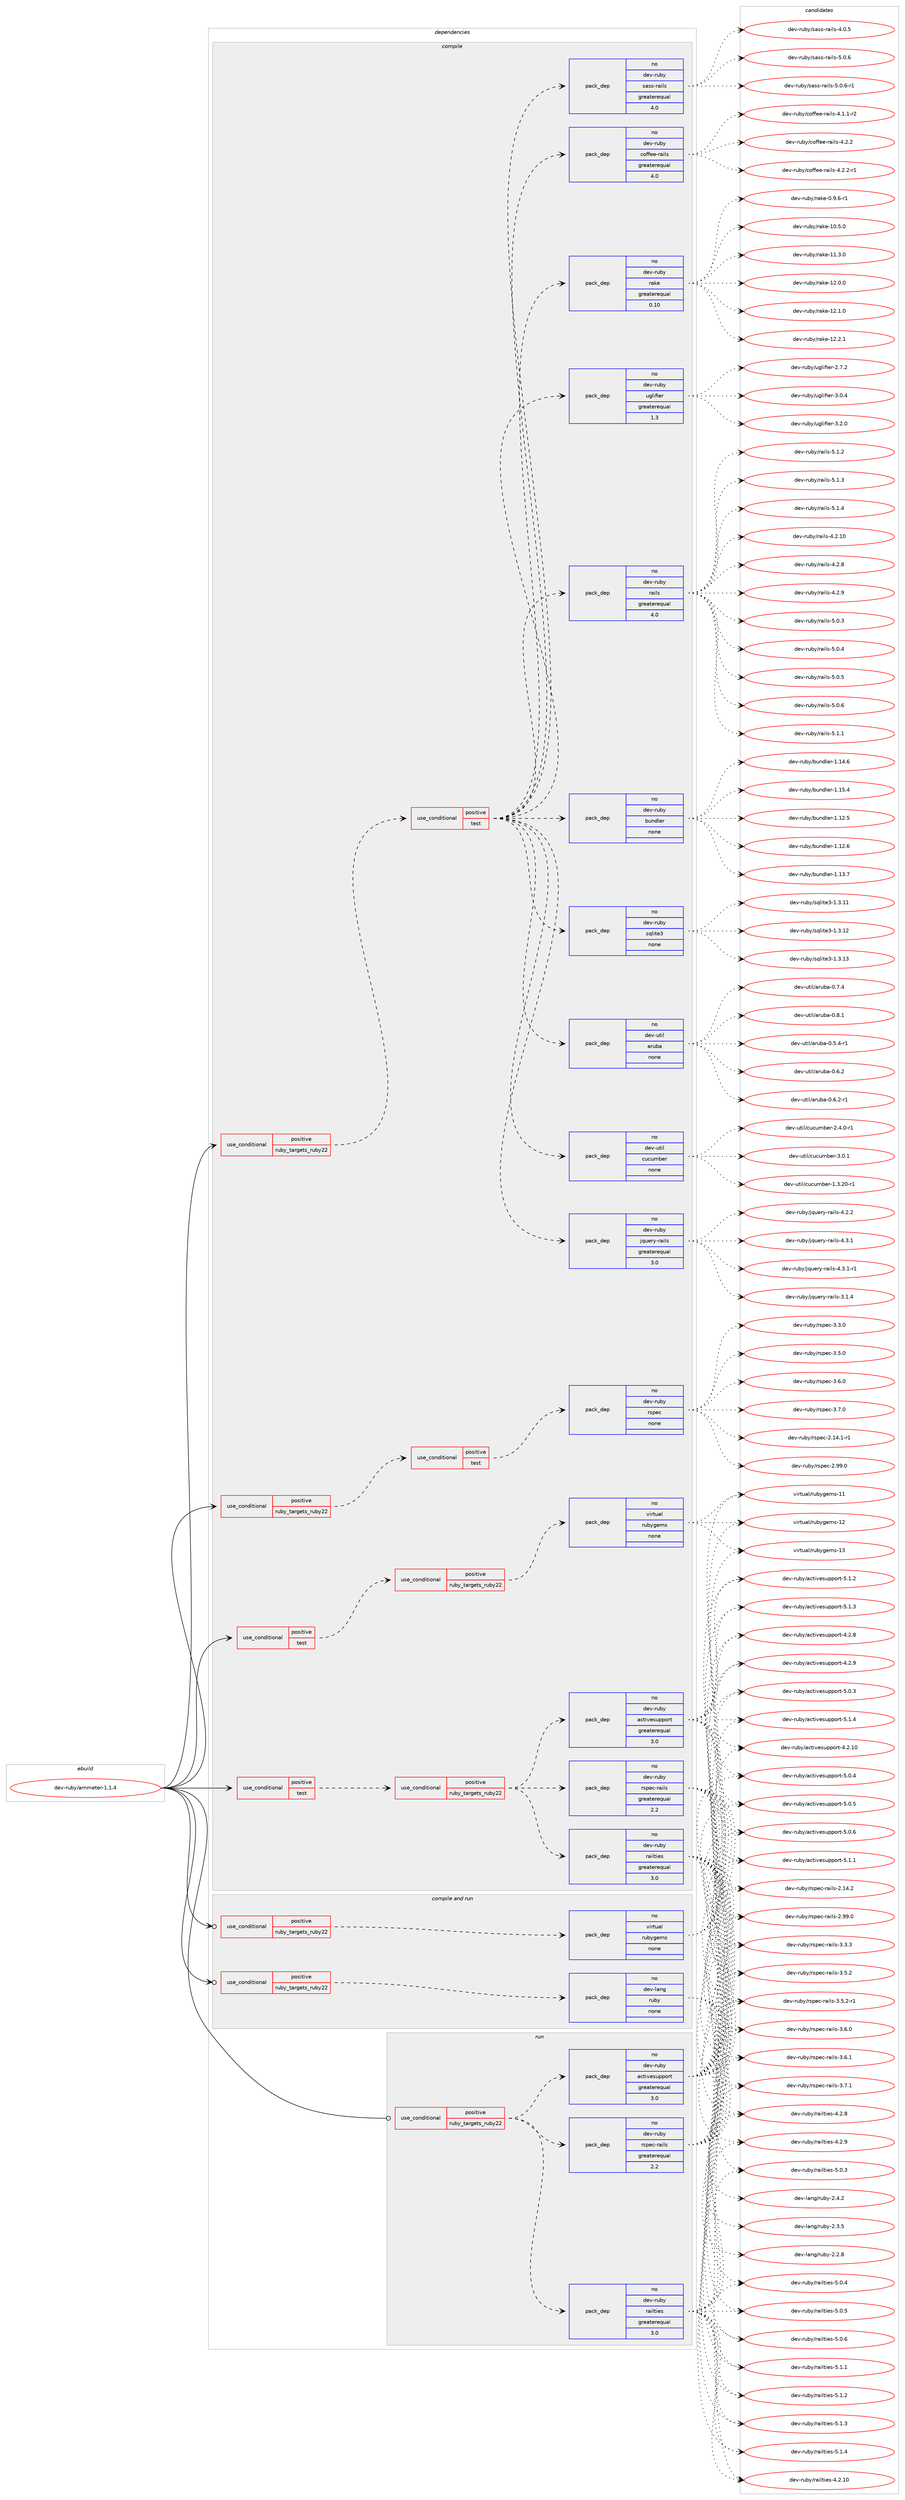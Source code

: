 digraph prolog {

# *************
# Graph options
# *************

newrank=true;
concentrate=true;
compound=true;
graph [rankdir=LR,fontname=Helvetica,fontsize=10,ranksep=1.5];#, ranksep=2.5, nodesep=0.2];
edge  [arrowhead=vee];
node  [fontname=Helvetica,fontsize=10];

# **********
# The ebuild
# **********

subgraph cluster_leftcol {
color=gray;
rank=same;
label=<<i>ebuild</i>>;
id [label="dev-ruby/ammeter-1.1.4", color=red, width=4, href="../dev-ruby/ammeter-1.1.4.svg"];
}

# ****************
# The dependencies
# ****************

subgraph cluster_midcol {
color=gray;
label=<<i>dependencies</i>>;
subgraph cluster_compile {
fillcolor="#eeeeee";
style=filled;
label=<<i>compile</i>>;
subgraph cond51218 {
dependency227423 [label=<<TABLE BORDER="0" CELLBORDER="1" CELLSPACING="0" CELLPADDING="4"><TR><TD ROWSPAN="3" CELLPADDING="10">use_conditional</TD></TR><TR><TD>positive</TD></TR><TR><TD>ruby_targets_ruby22</TD></TR></TABLE>>, shape=none, color=red];
subgraph cond51219 {
dependency227424 [label=<<TABLE BORDER="0" CELLBORDER="1" CELLSPACING="0" CELLPADDING="4"><TR><TD ROWSPAN="3" CELLPADDING="10">use_conditional</TD></TR><TR><TD>positive</TD></TR><TR><TD>test</TD></TR></TABLE>>, shape=none, color=red];
subgraph pack172147 {
dependency227425 [label=<<TABLE BORDER="0" CELLBORDER="1" CELLSPACING="0" CELLPADDING="4" WIDTH="220"><TR><TD ROWSPAN="6" CELLPADDING="30">pack_dep</TD></TR><TR><TD WIDTH="110">no</TD></TR><TR><TD>dev-ruby</TD></TR><TR><TD>rails</TD></TR><TR><TD>greaterequal</TD></TR><TR><TD>4.0</TD></TR></TABLE>>, shape=none, color=blue];
}
dependency227424:e -> dependency227425:w [weight=20,style="dashed",arrowhead="vee"];
subgraph pack172148 {
dependency227426 [label=<<TABLE BORDER="0" CELLBORDER="1" CELLSPACING="0" CELLPADDING="4" WIDTH="220"><TR><TD ROWSPAN="6" CELLPADDING="30">pack_dep</TD></TR><TR><TD WIDTH="110">no</TD></TR><TR><TD>dev-ruby</TD></TR><TR><TD>uglifier</TD></TR><TR><TD>greaterequal</TD></TR><TR><TD>1.3</TD></TR></TABLE>>, shape=none, color=blue];
}
dependency227424:e -> dependency227426:w [weight=20,style="dashed",arrowhead="vee"];
subgraph pack172149 {
dependency227427 [label=<<TABLE BORDER="0" CELLBORDER="1" CELLSPACING="0" CELLPADDING="4" WIDTH="220"><TR><TD ROWSPAN="6" CELLPADDING="30">pack_dep</TD></TR><TR><TD WIDTH="110">no</TD></TR><TR><TD>dev-ruby</TD></TR><TR><TD>rake</TD></TR><TR><TD>greaterequal</TD></TR><TR><TD>0.10</TD></TR></TABLE>>, shape=none, color=blue];
}
dependency227424:e -> dependency227427:w [weight=20,style="dashed",arrowhead="vee"];
subgraph pack172150 {
dependency227428 [label=<<TABLE BORDER="0" CELLBORDER="1" CELLSPACING="0" CELLPADDING="4" WIDTH="220"><TR><TD ROWSPAN="6" CELLPADDING="30">pack_dep</TD></TR><TR><TD WIDTH="110">no</TD></TR><TR><TD>dev-ruby</TD></TR><TR><TD>coffee-rails</TD></TR><TR><TD>greaterequal</TD></TR><TR><TD>4.0</TD></TR></TABLE>>, shape=none, color=blue];
}
dependency227424:e -> dependency227428:w [weight=20,style="dashed",arrowhead="vee"];
subgraph pack172151 {
dependency227429 [label=<<TABLE BORDER="0" CELLBORDER="1" CELLSPACING="0" CELLPADDING="4" WIDTH="220"><TR><TD ROWSPAN="6" CELLPADDING="30">pack_dep</TD></TR><TR><TD WIDTH="110">no</TD></TR><TR><TD>dev-ruby</TD></TR><TR><TD>sass-rails</TD></TR><TR><TD>greaterequal</TD></TR><TR><TD>4.0</TD></TR></TABLE>>, shape=none, color=blue];
}
dependency227424:e -> dependency227429:w [weight=20,style="dashed",arrowhead="vee"];
subgraph pack172152 {
dependency227430 [label=<<TABLE BORDER="0" CELLBORDER="1" CELLSPACING="0" CELLPADDING="4" WIDTH="220"><TR><TD ROWSPAN="6" CELLPADDING="30">pack_dep</TD></TR><TR><TD WIDTH="110">no</TD></TR><TR><TD>dev-ruby</TD></TR><TR><TD>jquery-rails</TD></TR><TR><TD>greaterequal</TD></TR><TR><TD>3.0</TD></TR></TABLE>>, shape=none, color=blue];
}
dependency227424:e -> dependency227430:w [weight=20,style="dashed",arrowhead="vee"];
subgraph pack172153 {
dependency227431 [label=<<TABLE BORDER="0" CELLBORDER="1" CELLSPACING="0" CELLPADDING="4" WIDTH="220"><TR><TD ROWSPAN="6" CELLPADDING="30">pack_dep</TD></TR><TR><TD WIDTH="110">no</TD></TR><TR><TD>dev-util</TD></TR><TR><TD>cucumber</TD></TR><TR><TD>none</TD></TR><TR><TD></TD></TR></TABLE>>, shape=none, color=blue];
}
dependency227424:e -> dependency227431:w [weight=20,style="dashed",arrowhead="vee"];
subgraph pack172154 {
dependency227432 [label=<<TABLE BORDER="0" CELLBORDER="1" CELLSPACING="0" CELLPADDING="4" WIDTH="220"><TR><TD ROWSPAN="6" CELLPADDING="30">pack_dep</TD></TR><TR><TD WIDTH="110">no</TD></TR><TR><TD>dev-util</TD></TR><TR><TD>aruba</TD></TR><TR><TD>none</TD></TR><TR><TD></TD></TR></TABLE>>, shape=none, color=blue];
}
dependency227424:e -> dependency227432:w [weight=20,style="dashed",arrowhead="vee"];
subgraph pack172155 {
dependency227433 [label=<<TABLE BORDER="0" CELLBORDER="1" CELLSPACING="0" CELLPADDING="4" WIDTH="220"><TR><TD ROWSPAN="6" CELLPADDING="30">pack_dep</TD></TR><TR><TD WIDTH="110">no</TD></TR><TR><TD>dev-ruby</TD></TR><TR><TD>sqlite3</TD></TR><TR><TD>none</TD></TR><TR><TD></TD></TR></TABLE>>, shape=none, color=blue];
}
dependency227424:e -> dependency227433:w [weight=20,style="dashed",arrowhead="vee"];
subgraph pack172156 {
dependency227434 [label=<<TABLE BORDER="0" CELLBORDER="1" CELLSPACING="0" CELLPADDING="4" WIDTH="220"><TR><TD ROWSPAN="6" CELLPADDING="30">pack_dep</TD></TR><TR><TD WIDTH="110">no</TD></TR><TR><TD>dev-ruby</TD></TR><TR><TD>bundler</TD></TR><TR><TD>none</TD></TR><TR><TD></TD></TR></TABLE>>, shape=none, color=blue];
}
dependency227424:e -> dependency227434:w [weight=20,style="dashed",arrowhead="vee"];
}
dependency227423:e -> dependency227424:w [weight=20,style="dashed",arrowhead="vee"];
}
id:e -> dependency227423:w [weight=20,style="solid",arrowhead="vee"];
subgraph cond51220 {
dependency227435 [label=<<TABLE BORDER="0" CELLBORDER="1" CELLSPACING="0" CELLPADDING="4"><TR><TD ROWSPAN="3" CELLPADDING="10">use_conditional</TD></TR><TR><TD>positive</TD></TR><TR><TD>ruby_targets_ruby22</TD></TR></TABLE>>, shape=none, color=red];
subgraph cond51221 {
dependency227436 [label=<<TABLE BORDER="0" CELLBORDER="1" CELLSPACING="0" CELLPADDING="4"><TR><TD ROWSPAN="3" CELLPADDING="10">use_conditional</TD></TR><TR><TD>positive</TD></TR><TR><TD>test</TD></TR></TABLE>>, shape=none, color=red];
subgraph pack172157 {
dependency227437 [label=<<TABLE BORDER="0" CELLBORDER="1" CELLSPACING="0" CELLPADDING="4" WIDTH="220"><TR><TD ROWSPAN="6" CELLPADDING="30">pack_dep</TD></TR><TR><TD WIDTH="110">no</TD></TR><TR><TD>dev-ruby</TD></TR><TR><TD>rspec</TD></TR><TR><TD>none</TD></TR><TR><TD></TD></TR></TABLE>>, shape=none, color=blue];
}
dependency227436:e -> dependency227437:w [weight=20,style="dashed",arrowhead="vee"];
}
dependency227435:e -> dependency227436:w [weight=20,style="dashed",arrowhead="vee"];
}
id:e -> dependency227435:w [weight=20,style="solid",arrowhead="vee"];
subgraph cond51222 {
dependency227438 [label=<<TABLE BORDER="0" CELLBORDER="1" CELLSPACING="0" CELLPADDING="4"><TR><TD ROWSPAN="3" CELLPADDING="10">use_conditional</TD></TR><TR><TD>positive</TD></TR><TR><TD>test</TD></TR></TABLE>>, shape=none, color=red];
subgraph cond51223 {
dependency227439 [label=<<TABLE BORDER="0" CELLBORDER="1" CELLSPACING="0" CELLPADDING="4"><TR><TD ROWSPAN="3" CELLPADDING="10">use_conditional</TD></TR><TR><TD>positive</TD></TR><TR><TD>ruby_targets_ruby22</TD></TR></TABLE>>, shape=none, color=red];
subgraph pack172158 {
dependency227440 [label=<<TABLE BORDER="0" CELLBORDER="1" CELLSPACING="0" CELLPADDING="4" WIDTH="220"><TR><TD ROWSPAN="6" CELLPADDING="30">pack_dep</TD></TR><TR><TD WIDTH="110">no</TD></TR><TR><TD>dev-ruby</TD></TR><TR><TD>activesupport</TD></TR><TR><TD>greaterequal</TD></TR><TR><TD>3.0</TD></TR></TABLE>>, shape=none, color=blue];
}
dependency227439:e -> dependency227440:w [weight=20,style="dashed",arrowhead="vee"];
subgraph pack172159 {
dependency227441 [label=<<TABLE BORDER="0" CELLBORDER="1" CELLSPACING="0" CELLPADDING="4" WIDTH="220"><TR><TD ROWSPAN="6" CELLPADDING="30">pack_dep</TD></TR><TR><TD WIDTH="110">no</TD></TR><TR><TD>dev-ruby</TD></TR><TR><TD>railties</TD></TR><TR><TD>greaterequal</TD></TR><TR><TD>3.0</TD></TR></TABLE>>, shape=none, color=blue];
}
dependency227439:e -> dependency227441:w [weight=20,style="dashed",arrowhead="vee"];
subgraph pack172160 {
dependency227442 [label=<<TABLE BORDER="0" CELLBORDER="1" CELLSPACING="0" CELLPADDING="4" WIDTH="220"><TR><TD ROWSPAN="6" CELLPADDING="30">pack_dep</TD></TR><TR><TD WIDTH="110">no</TD></TR><TR><TD>dev-ruby</TD></TR><TR><TD>rspec-rails</TD></TR><TR><TD>greaterequal</TD></TR><TR><TD>2.2</TD></TR></TABLE>>, shape=none, color=blue];
}
dependency227439:e -> dependency227442:w [weight=20,style="dashed",arrowhead="vee"];
}
dependency227438:e -> dependency227439:w [weight=20,style="dashed",arrowhead="vee"];
}
id:e -> dependency227438:w [weight=20,style="solid",arrowhead="vee"];
subgraph cond51224 {
dependency227443 [label=<<TABLE BORDER="0" CELLBORDER="1" CELLSPACING="0" CELLPADDING="4"><TR><TD ROWSPAN="3" CELLPADDING="10">use_conditional</TD></TR><TR><TD>positive</TD></TR><TR><TD>test</TD></TR></TABLE>>, shape=none, color=red];
subgraph cond51225 {
dependency227444 [label=<<TABLE BORDER="0" CELLBORDER="1" CELLSPACING="0" CELLPADDING="4"><TR><TD ROWSPAN="3" CELLPADDING="10">use_conditional</TD></TR><TR><TD>positive</TD></TR><TR><TD>ruby_targets_ruby22</TD></TR></TABLE>>, shape=none, color=red];
subgraph pack172161 {
dependency227445 [label=<<TABLE BORDER="0" CELLBORDER="1" CELLSPACING="0" CELLPADDING="4" WIDTH="220"><TR><TD ROWSPAN="6" CELLPADDING="30">pack_dep</TD></TR><TR><TD WIDTH="110">no</TD></TR><TR><TD>virtual</TD></TR><TR><TD>rubygems</TD></TR><TR><TD>none</TD></TR><TR><TD></TD></TR></TABLE>>, shape=none, color=blue];
}
dependency227444:e -> dependency227445:w [weight=20,style="dashed",arrowhead="vee"];
}
dependency227443:e -> dependency227444:w [weight=20,style="dashed",arrowhead="vee"];
}
id:e -> dependency227443:w [weight=20,style="solid",arrowhead="vee"];
}
subgraph cluster_compileandrun {
fillcolor="#eeeeee";
style=filled;
label=<<i>compile and run</i>>;
subgraph cond51226 {
dependency227446 [label=<<TABLE BORDER="0" CELLBORDER="1" CELLSPACING="0" CELLPADDING="4"><TR><TD ROWSPAN="3" CELLPADDING="10">use_conditional</TD></TR><TR><TD>positive</TD></TR><TR><TD>ruby_targets_ruby22</TD></TR></TABLE>>, shape=none, color=red];
subgraph pack172162 {
dependency227447 [label=<<TABLE BORDER="0" CELLBORDER="1" CELLSPACING="0" CELLPADDING="4" WIDTH="220"><TR><TD ROWSPAN="6" CELLPADDING="30">pack_dep</TD></TR><TR><TD WIDTH="110">no</TD></TR><TR><TD>dev-lang</TD></TR><TR><TD>ruby</TD></TR><TR><TD>none</TD></TR><TR><TD></TD></TR></TABLE>>, shape=none, color=blue];
}
dependency227446:e -> dependency227447:w [weight=20,style="dashed",arrowhead="vee"];
}
id:e -> dependency227446:w [weight=20,style="solid",arrowhead="odotvee"];
subgraph cond51227 {
dependency227448 [label=<<TABLE BORDER="0" CELLBORDER="1" CELLSPACING="0" CELLPADDING="4"><TR><TD ROWSPAN="3" CELLPADDING="10">use_conditional</TD></TR><TR><TD>positive</TD></TR><TR><TD>ruby_targets_ruby22</TD></TR></TABLE>>, shape=none, color=red];
subgraph pack172163 {
dependency227449 [label=<<TABLE BORDER="0" CELLBORDER="1" CELLSPACING="0" CELLPADDING="4" WIDTH="220"><TR><TD ROWSPAN="6" CELLPADDING="30">pack_dep</TD></TR><TR><TD WIDTH="110">no</TD></TR><TR><TD>virtual</TD></TR><TR><TD>rubygems</TD></TR><TR><TD>none</TD></TR><TR><TD></TD></TR></TABLE>>, shape=none, color=blue];
}
dependency227448:e -> dependency227449:w [weight=20,style="dashed",arrowhead="vee"];
}
id:e -> dependency227448:w [weight=20,style="solid",arrowhead="odotvee"];
}
subgraph cluster_run {
fillcolor="#eeeeee";
style=filled;
label=<<i>run</i>>;
subgraph cond51228 {
dependency227450 [label=<<TABLE BORDER="0" CELLBORDER="1" CELLSPACING="0" CELLPADDING="4"><TR><TD ROWSPAN="3" CELLPADDING="10">use_conditional</TD></TR><TR><TD>positive</TD></TR><TR><TD>ruby_targets_ruby22</TD></TR></TABLE>>, shape=none, color=red];
subgraph pack172164 {
dependency227451 [label=<<TABLE BORDER="0" CELLBORDER="1" CELLSPACING="0" CELLPADDING="4" WIDTH="220"><TR><TD ROWSPAN="6" CELLPADDING="30">pack_dep</TD></TR><TR><TD WIDTH="110">no</TD></TR><TR><TD>dev-ruby</TD></TR><TR><TD>activesupport</TD></TR><TR><TD>greaterequal</TD></TR><TR><TD>3.0</TD></TR></TABLE>>, shape=none, color=blue];
}
dependency227450:e -> dependency227451:w [weight=20,style="dashed",arrowhead="vee"];
subgraph pack172165 {
dependency227452 [label=<<TABLE BORDER="0" CELLBORDER="1" CELLSPACING="0" CELLPADDING="4" WIDTH="220"><TR><TD ROWSPAN="6" CELLPADDING="30">pack_dep</TD></TR><TR><TD WIDTH="110">no</TD></TR><TR><TD>dev-ruby</TD></TR><TR><TD>railties</TD></TR><TR><TD>greaterequal</TD></TR><TR><TD>3.0</TD></TR></TABLE>>, shape=none, color=blue];
}
dependency227450:e -> dependency227452:w [weight=20,style="dashed",arrowhead="vee"];
subgraph pack172166 {
dependency227453 [label=<<TABLE BORDER="0" CELLBORDER="1" CELLSPACING="0" CELLPADDING="4" WIDTH="220"><TR><TD ROWSPAN="6" CELLPADDING="30">pack_dep</TD></TR><TR><TD WIDTH="110">no</TD></TR><TR><TD>dev-ruby</TD></TR><TR><TD>rspec-rails</TD></TR><TR><TD>greaterequal</TD></TR><TR><TD>2.2</TD></TR></TABLE>>, shape=none, color=blue];
}
dependency227450:e -> dependency227453:w [weight=20,style="dashed",arrowhead="vee"];
}
id:e -> dependency227450:w [weight=20,style="solid",arrowhead="odot"];
}
}

# **************
# The candidates
# **************

subgraph cluster_choices {
rank=same;
color=gray;
label=<<i>candidates</i>>;

subgraph choice172147 {
color=black;
nodesep=1;
choice1001011184511411798121471149710510811545524650464948 [label="dev-ruby/rails-4.2.10", color=red, width=4,href="../dev-ruby/rails-4.2.10.svg"];
choice10010111845114117981214711497105108115455246504656 [label="dev-ruby/rails-4.2.8", color=red, width=4,href="../dev-ruby/rails-4.2.8.svg"];
choice10010111845114117981214711497105108115455246504657 [label="dev-ruby/rails-4.2.9", color=red, width=4,href="../dev-ruby/rails-4.2.9.svg"];
choice10010111845114117981214711497105108115455346484651 [label="dev-ruby/rails-5.0.3", color=red, width=4,href="../dev-ruby/rails-5.0.3.svg"];
choice10010111845114117981214711497105108115455346484652 [label="dev-ruby/rails-5.0.4", color=red, width=4,href="../dev-ruby/rails-5.0.4.svg"];
choice10010111845114117981214711497105108115455346484653 [label="dev-ruby/rails-5.0.5", color=red, width=4,href="../dev-ruby/rails-5.0.5.svg"];
choice10010111845114117981214711497105108115455346484654 [label="dev-ruby/rails-5.0.6", color=red, width=4,href="../dev-ruby/rails-5.0.6.svg"];
choice10010111845114117981214711497105108115455346494649 [label="dev-ruby/rails-5.1.1", color=red, width=4,href="../dev-ruby/rails-5.1.1.svg"];
choice10010111845114117981214711497105108115455346494650 [label="dev-ruby/rails-5.1.2", color=red, width=4,href="../dev-ruby/rails-5.1.2.svg"];
choice10010111845114117981214711497105108115455346494651 [label="dev-ruby/rails-5.1.3", color=red, width=4,href="../dev-ruby/rails-5.1.3.svg"];
choice10010111845114117981214711497105108115455346494652 [label="dev-ruby/rails-5.1.4", color=red, width=4,href="../dev-ruby/rails-5.1.4.svg"];
dependency227425:e -> choice1001011184511411798121471149710510811545524650464948:w [style=dotted,weight="100"];
dependency227425:e -> choice10010111845114117981214711497105108115455246504656:w [style=dotted,weight="100"];
dependency227425:e -> choice10010111845114117981214711497105108115455246504657:w [style=dotted,weight="100"];
dependency227425:e -> choice10010111845114117981214711497105108115455346484651:w [style=dotted,weight="100"];
dependency227425:e -> choice10010111845114117981214711497105108115455346484652:w [style=dotted,weight="100"];
dependency227425:e -> choice10010111845114117981214711497105108115455346484653:w [style=dotted,weight="100"];
dependency227425:e -> choice10010111845114117981214711497105108115455346484654:w [style=dotted,weight="100"];
dependency227425:e -> choice10010111845114117981214711497105108115455346494649:w [style=dotted,weight="100"];
dependency227425:e -> choice10010111845114117981214711497105108115455346494650:w [style=dotted,weight="100"];
dependency227425:e -> choice10010111845114117981214711497105108115455346494651:w [style=dotted,weight="100"];
dependency227425:e -> choice10010111845114117981214711497105108115455346494652:w [style=dotted,weight="100"];
}
subgraph choice172148 {
color=black;
nodesep=1;
choice100101118451141179812147117103108105102105101114455046554650 [label="dev-ruby/uglifier-2.7.2", color=red, width=4,href="../dev-ruby/uglifier-2.7.2.svg"];
choice100101118451141179812147117103108105102105101114455146484652 [label="dev-ruby/uglifier-3.0.4", color=red, width=4,href="../dev-ruby/uglifier-3.0.4.svg"];
choice100101118451141179812147117103108105102105101114455146504648 [label="dev-ruby/uglifier-3.2.0", color=red, width=4,href="../dev-ruby/uglifier-3.2.0.svg"];
dependency227426:e -> choice100101118451141179812147117103108105102105101114455046554650:w [style=dotted,weight="100"];
dependency227426:e -> choice100101118451141179812147117103108105102105101114455146484652:w [style=dotted,weight="100"];
dependency227426:e -> choice100101118451141179812147117103108105102105101114455146504648:w [style=dotted,weight="100"];
}
subgraph choice172149 {
color=black;
nodesep=1;
choice100101118451141179812147114971071014548465746544511449 [label="dev-ruby/rake-0.9.6-r1", color=red, width=4,href="../dev-ruby/rake-0.9.6-r1.svg"];
choice1001011184511411798121471149710710145494846534648 [label="dev-ruby/rake-10.5.0", color=red, width=4,href="../dev-ruby/rake-10.5.0.svg"];
choice1001011184511411798121471149710710145494946514648 [label="dev-ruby/rake-11.3.0", color=red, width=4,href="../dev-ruby/rake-11.3.0.svg"];
choice1001011184511411798121471149710710145495046484648 [label="dev-ruby/rake-12.0.0", color=red, width=4,href="../dev-ruby/rake-12.0.0.svg"];
choice1001011184511411798121471149710710145495046494648 [label="dev-ruby/rake-12.1.0", color=red, width=4,href="../dev-ruby/rake-12.1.0.svg"];
choice1001011184511411798121471149710710145495046504649 [label="dev-ruby/rake-12.2.1", color=red, width=4,href="../dev-ruby/rake-12.2.1.svg"];
dependency227427:e -> choice100101118451141179812147114971071014548465746544511449:w [style=dotted,weight="100"];
dependency227427:e -> choice1001011184511411798121471149710710145494846534648:w [style=dotted,weight="100"];
dependency227427:e -> choice1001011184511411798121471149710710145494946514648:w [style=dotted,weight="100"];
dependency227427:e -> choice1001011184511411798121471149710710145495046484648:w [style=dotted,weight="100"];
dependency227427:e -> choice1001011184511411798121471149710710145495046494648:w [style=dotted,weight="100"];
dependency227427:e -> choice1001011184511411798121471149710710145495046504649:w [style=dotted,weight="100"];
}
subgraph choice172150 {
color=black;
nodesep=1;
choice1001011184511411798121479911110210210110145114971051081154552464946494511450 [label="dev-ruby/coffee-rails-4.1.1-r2", color=red, width=4,href="../dev-ruby/coffee-rails-4.1.1-r2.svg"];
choice100101118451141179812147991111021021011014511497105108115455246504650 [label="dev-ruby/coffee-rails-4.2.2", color=red, width=4,href="../dev-ruby/coffee-rails-4.2.2.svg"];
choice1001011184511411798121479911110210210110145114971051081154552465046504511449 [label="dev-ruby/coffee-rails-4.2.2-r1", color=red, width=4,href="../dev-ruby/coffee-rails-4.2.2-r1.svg"];
dependency227428:e -> choice1001011184511411798121479911110210210110145114971051081154552464946494511450:w [style=dotted,weight="100"];
dependency227428:e -> choice100101118451141179812147991111021021011014511497105108115455246504650:w [style=dotted,weight="100"];
dependency227428:e -> choice1001011184511411798121479911110210210110145114971051081154552465046504511449:w [style=dotted,weight="100"];
}
subgraph choice172151 {
color=black;
nodesep=1;
choice100101118451141179812147115971151154511497105108115455246484653 [label="dev-ruby/sass-rails-4.0.5", color=red, width=4,href="../dev-ruby/sass-rails-4.0.5.svg"];
choice100101118451141179812147115971151154511497105108115455346484654 [label="dev-ruby/sass-rails-5.0.6", color=red, width=4,href="../dev-ruby/sass-rails-5.0.6.svg"];
choice1001011184511411798121471159711511545114971051081154553464846544511449 [label="dev-ruby/sass-rails-5.0.6-r1", color=red, width=4,href="../dev-ruby/sass-rails-5.0.6-r1.svg"];
dependency227429:e -> choice100101118451141179812147115971151154511497105108115455246484653:w [style=dotted,weight="100"];
dependency227429:e -> choice100101118451141179812147115971151154511497105108115455346484654:w [style=dotted,weight="100"];
dependency227429:e -> choice1001011184511411798121471159711511545114971051081154553464846544511449:w [style=dotted,weight="100"];
}
subgraph choice172152 {
color=black;
nodesep=1;
choice1001011184511411798121471061131171011141214511497105108115455146494652 [label="dev-ruby/jquery-rails-3.1.4", color=red, width=4,href="../dev-ruby/jquery-rails-3.1.4.svg"];
choice1001011184511411798121471061131171011141214511497105108115455246504650 [label="dev-ruby/jquery-rails-4.2.2", color=red, width=4,href="../dev-ruby/jquery-rails-4.2.2.svg"];
choice1001011184511411798121471061131171011141214511497105108115455246514649 [label="dev-ruby/jquery-rails-4.3.1", color=red, width=4,href="../dev-ruby/jquery-rails-4.3.1.svg"];
choice10010111845114117981214710611311710111412145114971051081154552465146494511449 [label="dev-ruby/jquery-rails-4.3.1-r1", color=red, width=4,href="../dev-ruby/jquery-rails-4.3.1-r1.svg"];
dependency227430:e -> choice1001011184511411798121471061131171011141214511497105108115455146494652:w [style=dotted,weight="100"];
dependency227430:e -> choice1001011184511411798121471061131171011141214511497105108115455246504650:w [style=dotted,weight="100"];
dependency227430:e -> choice1001011184511411798121471061131171011141214511497105108115455246514649:w [style=dotted,weight="100"];
dependency227430:e -> choice10010111845114117981214710611311710111412145114971051081154552465146494511449:w [style=dotted,weight="100"];
}
subgraph choice172153 {
color=black;
nodesep=1;
choice1001011184511711610510847991179911710998101114454946514650484511449 [label="dev-util/cucumber-1.3.20-r1", color=red, width=4,href="../dev-util/cucumber-1.3.20-r1.svg"];
choice10010111845117116105108479911799117109981011144550465246484511449 [label="dev-util/cucumber-2.4.0-r1", color=red, width=4,href="../dev-util/cucumber-2.4.0-r1.svg"];
choice1001011184511711610510847991179911710998101114455146484649 [label="dev-util/cucumber-3.0.1", color=red, width=4,href="../dev-util/cucumber-3.0.1.svg"];
dependency227431:e -> choice1001011184511711610510847991179911710998101114454946514650484511449:w [style=dotted,weight="100"];
dependency227431:e -> choice10010111845117116105108479911799117109981011144550465246484511449:w [style=dotted,weight="100"];
dependency227431:e -> choice1001011184511711610510847991179911710998101114455146484649:w [style=dotted,weight="100"];
}
subgraph choice172154 {
color=black;
nodesep=1;
choice10010111845117116105108479711411798974548465346524511449 [label="dev-util/aruba-0.5.4-r1", color=red, width=4,href="../dev-util/aruba-0.5.4-r1.svg"];
choice1001011184511711610510847971141179897454846544650 [label="dev-util/aruba-0.6.2", color=red, width=4,href="../dev-util/aruba-0.6.2.svg"];
choice10010111845117116105108479711411798974548465446504511449 [label="dev-util/aruba-0.6.2-r1", color=red, width=4,href="../dev-util/aruba-0.6.2-r1.svg"];
choice1001011184511711610510847971141179897454846554652 [label="dev-util/aruba-0.7.4", color=red, width=4,href="../dev-util/aruba-0.7.4.svg"];
choice1001011184511711610510847971141179897454846564649 [label="dev-util/aruba-0.8.1", color=red, width=4,href="../dev-util/aruba-0.8.1.svg"];
dependency227432:e -> choice10010111845117116105108479711411798974548465346524511449:w [style=dotted,weight="100"];
dependency227432:e -> choice1001011184511711610510847971141179897454846544650:w [style=dotted,weight="100"];
dependency227432:e -> choice10010111845117116105108479711411798974548465446504511449:w [style=dotted,weight="100"];
dependency227432:e -> choice1001011184511711610510847971141179897454846554652:w [style=dotted,weight="100"];
dependency227432:e -> choice1001011184511711610510847971141179897454846564649:w [style=dotted,weight="100"];
}
subgraph choice172155 {
color=black;
nodesep=1;
choice1001011184511411798121471151131081051161015145494651464949 [label="dev-ruby/sqlite3-1.3.11", color=red, width=4,href="../dev-ruby/sqlite3-1.3.11.svg"];
choice1001011184511411798121471151131081051161015145494651464950 [label="dev-ruby/sqlite3-1.3.12", color=red, width=4,href="../dev-ruby/sqlite3-1.3.12.svg"];
choice1001011184511411798121471151131081051161015145494651464951 [label="dev-ruby/sqlite3-1.3.13", color=red, width=4,href="../dev-ruby/sqlite3-1.3.13.svg"];
dependency227433:e -> choice1001011184511411798121471151131081051161015145494651464949:w [style=dotted,weight="100"];
dependency227433:e -> choice1001011184511411798121471151131081051161015145494651464950:w [style=dotted,weight="100"];
dependency227433:e -> choice1001011184511411798121471151131081051161015145494651464951:w [style=dotted,weight="100"];
}
subgraph choice172156 {
color=black;
nodesep=1;
choice1001011184511411798121479811711010010810111445494649504653 [label="dev-ruby/bundler-1.12.5", color=red, width=4,href="../dev-ruby/bundler-1.12.5.svg"];
choice1001011184511411798121479811711010010810111445494649504654 [label="dev-ruby/bundler-1.12.6", color=red, width=4,href="../dev-ruby/bundler-1.12.6.svg"];
choice1001011184511411798121479811711010010810111445494649514655 [label="dev-ruby/bundler-1.13.7", color=red, width=4,href="../dev-ruby/bundler-1.13.7.svg"];
choice1001011184511411798121479811711010010810111445494649524654 [label="dev-ruby/bundler-1.14.6", color=red, width=4,href="../dev-ruby/bundler-1.14.6.svg"];
choice1001011184511411798121479811711010010810111445494649534652 [label="dev-ruby/bundler-1.15.4", color=red, width=4,href="../dev-ruby/bundler-1.15.4.svg"];
dependency227434:e -> choice1001011184511411798121479811711010010810111445494649504653:w [style=dotted,weight="100"];
dependency227434:e -> choice1001011184511411798121479811711010010810111445494649504654:w [style=dotted,weight="100"];
dependency227434:e -> choice1001011184511411798121479811711010010810111445494649514655:w [style=dotted,weight="100"];
dependency227434:e -> choice1001011184511411798121479811711010010810111445494649524654:w [style=dotted,weight="100"];
dependency227434:e -> choice1001011184511411798121479811711010010810111445494649534652:w [style=dotted,weight="100"];
}
subgraph choice172157 {
color=black;
nodesep=1;
choice10010111845114117981214711411511210199455046495246494511449 [label="dev-ruby/rspec-2.14.1-r1", color=red, width=4,href="../dev-ruby/rspec-2.14.1-r1.svg"];
choice1001011184511411798121471141151121019945504657574648 [label="dev-ruby/rspec-2.99.0", color=red, width=4,href="../dev-ruby/rspec-2.99.0.svg"];
choice10010111845114117981214711411511210199455146514648 [label="dev-ruby/rspec-3.3.0", color=red, width=4,href="../dev-ruby/rspec-3.3.0.svg"];
choice10010111845114117981214711411511210199455146534648 [label="dev-ruby/rspec-3.5.0", color=red, width=4,href="../dev-ruby/rspec-3.5.0.svg"];
choice10010111845114117981214711411511210199455146544648 [label="dev-ruby/rspec-3.6.0", color=red, width=4,href="../dev-ruby/rspec-3.6.0.svg"];
choice10010111845114117981214711411511210199455146554648 [label="dev-ruby/rspec-3.7.0", color=red, width=4,href="../dev-ruby/rspec-3.7.0.svg"];
dependency227437:e -> choice10010111845114117981214711411511210199455046495246494511449:w [style=dotted,weight="100"];
dependency227437:e -> choice1001011184511411798121471141151121019945504657574648:w [style=dotted,weight="100"];
dependency227437:e -> choice10010111845114117981214711411511210199455146514648:w [style=dotted,weight="100"];
dependency227437:e -> choice10010111845114117981214711411511210199455146534648:w [style=dotted,weight="100"];
dependency227437:e -> choice10010111845114117981214711411511210199455146544648:w [style=dotted,weight="100"];
dependency227437:e -> choice10010111845114117981214711411511210199455146554648:w [style=dotted,weight="100"];
}
subgraph choice172158 {
color=black;
nodesep=1;
choice100101118451141179812147979911610511810111511711211211111411645524650464948 [label="dev-ruby/activesupport-4.2.10", color=red, width=4,href="../dev-ruby/activesupport-4.2.10.svg"];
choice1001011184511411798121479799116105118101115117112112111114116455246504656 [label="dev-ruby/activesupport-4.2.8", color=red, width=4,href="../dev-ruby/activesupport-4.2.8.svg"];
choice1001011184511411798121479799116105118101115117112112111114116455246504657 [label="dev-ruby/activesupport-4.2.9", color=red, width=4,href="../dev-ruby/activesupport-4.2.9.svg"];
choice1001011184511411798121479799116105118101115117112112111114116455346484651 [label="dev-ruby/activesupport-5.0.3", color=red, width=4,href="../dev-ruby/activesupport-5.0.3.svg"];
choice1001011184511411798121479799116105118101115117112112111114116455346484652 [label="dev-ruby/activesupport-5.0.4", color=red, width=4,href="../dev-ruby/activesupport-5.0.4.svg"];
choice1001011184511411798121479799116105118101115117112112111114116455346484653 [label="dev-ruby/activesupport-5.0.5", color=red, width=4,href="../dev-ruby/activesupport-5.0.5.svg"];
choice1001011184511411798121479799116105118101115117112112111114116455346484654 [label="dev-ruby/activesupport-5.0.6", color=red, width=4,href="../dev-ruby/activesupport-5.0.6.svg"];
choice1001011184511411798121479799116105118101115117112112111114116455346494649 [label="dev-ruby/activesupport-5.1.1", color=red, width=4,href="../dev-ruby/activesupport-5.1.1.svg"];
choice1001011184511411798121479799116105118101115117112112111114116455346494650 [label="dev-ruby/activesupport-5.1.2", color=red, width=4,href="../dev-ruby/activesupport-5.1.2.svg"];
choice1001011184511411798121479799116105118101115117112112111114116455346494651 [label="dev-ruby/activesupport-5.1.3", color=red, width=4,href="../dev-ruby/activesupport-5.1.3.svg"];
choice1001011184511411798121479799116105118101115117112112111114116455346494652 [label="dev-ruby/activesupport-5.1.4", color=red, width=4,href="../dev-ruby/activesupport-5.1.4.svg"];
dependency227440:e -> choice100101118451141179812147979911610511810111511711211211111411645524650464948:w [style=dotted,weight="100"];
dependency227440:e -> choice1001011184511411798121479799116105118101115117112112111114116455246504656:w [style=dotted,weight="100"];
dependency227440:e -> choice1001011184511411798121479799116105118101115117112112111114116455246504657:w [style=dotted,weight="100"];
dependency227440:e -> choice1001011184511411798121479799116105118101115117112112111114116455346484651:w [style=dotted,weight="100"];
dependency227440:e -> choice1001011184511411798121479799116105118101115117112112111114116455346484652:w [style=dotted,weight="100"];
dependency227440:e -> choice1001011184511411798121479799116105118101115117112112111114116455346484653:w [style=dotted,weight="100"];
dependency227440:e -> choice1001011184511411798121479799116105118101115117112112111114116455346484654:w [style=dotted,weight="100"];
dependency227440:e -> choice1001011184511411798121479799116105118101115117112112111114116455346494649:w [style=dotted,weight="100"];
dependency227440:e -> choice1001011184511411798121479799116105118101115117112112111114116455346494650:w [style=dotted,weight="100"];
dependency227440:e -> choice1001011184511411798121479799116105118101115117112112111114116455346494651:w [style=dotted,weight="100"];
dependency227440:e -> choice1001011184511411798121479799116105118101115117112112111114116455346494652:w [style=dotted,weight="100"];
}
subgraph choice172159 {
color=black;
nodesep=1;
choice1001011184511411798121471149710510811610510111545524650464948 [label="dev-ruby/railties-4.2.10", color=red, width=4,href="../dev-ruby/railties-4.2.10.svg"];
choice10010111845114117981214711497105108116105101115455246504656 [label="dev-ruby/railties-4.2.8", color=red, width=4,href="../dev-ruby/railties-4.2.8.svg"];
choice10010111845114117981214711497105108116105101115455246504657 [label="dev-ruby/railties-4.2.9", color=red, width=4,href="../dev-ruby/railties-4.2.9.svg"];
choice10010111845114117981214711497105108116105101115455346484651 [label="dev-ruby/railties-5.0.3", color=red, width=4,href="../dev-ruby/railties-5.0.3.svg"];
choice10010111845114117981214711497105108116105101115455346484652 [label="dev-ruby/railties-5.0.4", color=red, width=4,href="../dev-ruby/railties-5.0.4.svg"];
choice10010111845114117981214711497105108116105101115455346484653 [label="dev-ruby/railties-5.0.5", color=red, width=4,href="../dev-ruby/railties-5.0.5.svg"];
choice10010111845114117981214711497105108116105101115455346484654 [label="dev-ruby/railties-5.0.6", color=red, width=4,href="../dev-ruby/railties-5.0.6.svg"];
choice10010111845114117981214711497105108116105101115455346494649 [label="dev-ruby/railties-5.1.1", color=red, width=4,href="../dev-ruby/railties-5.1.1.svg"];
choice10010111845114117981214711497105108116105101115455346494650 [label="dev-ruby/railties-5.1.2", color=red, width=4,href="../dev-ruby/railties-5.1.2.svg"];
choice10010111845114117981214711497105108116105101115455346494651 [label="dev-ruby/railties-5.1.3", color=red, width=4,href="../dev-ruby/railties-5.1.3.svg"];
choice10010111845114117981214711497105108116105101115455346494652 [label="dev-ruby/railties-5.1.4", color=red, width=4,href="../dev-ruby/railties-5.1.4.svg"];
dependency227441:e -> choice1001011184511411798121471149710510811610510111545524650464948:w [style=dotted,weight="100"];
dependency227441:e -> choice10010111845114117981214711497105108116105101115455246504656:w [style=dotted,weight="100"];
dependency227441:e -> choice10010111845114117981214711497105108116105101115455246504657:w [style=dotted,weight="100"];
dependency227441:e -> choice10010111845114117981214711497105108116105101115455346484651:w [style=dotted,weight="100"];
dependency227441:e -> choice10010111845114117981214711497105108116105101115455346484652:w [style=dotted,weight="100"];
dependency227441:e -> choice10010111845114117981214711497105108116105101115455346484653:w [style=dotted,weight="100"];
dependency227441:e -> choice10010111845114117981214711497105108116105101115455346484654:w [style=dotted,weight="100"];
dependency227441:e -> choice10010111845114117981214711497105108116105101115455346494649:w [style=dotted,weight="100"];
dependency227441:e -> choice10010111845114117981214711497105108116105101115455346494650:w [style=dotted,weight="100"];
dependency227441:e -> choice10010111845114117981214711497105108116105101115455346494651:w [style=dotted,weight="100"];
dependency227441:e -> choice10010111845114117981214711497105108116105101115455346494652:w [style=dotted,weight="100"];
}
subgraph choice172160 {
color=black;
nodesep=1;
choice10010111845114117981214711411511210199451149710510811545504649524650 [label="dev-ruby/rspec-rails-2.14.2", color=red, width=4,href="../dev-ruby/rspec-rails-2.14.2.svg"];
choice10010111845114117981214711411511210199451149710510811545504657574648 [label="dev-ruby/rspec-rails-2.99.0", color=red, width=4,href="../dev-ruby/rspec-rails-2.99.0.svg"];
choice100101118451141179812147114115112101994511497105108115455146514651 [label="dev-ruby/rspec-rails-3.3.3", color=red, width=4,href="../dev-ruby/rspec-rails-3.3.3.svg"];
choice100101118451141179812147114115112101994511497105108115455146534650 [label="dev-ruby/rspec-rails-3.5.2", color=red, width=4,href="../dev-ruby/rspec-rails-3.5.2.svg"];
choice1001011184511411798121471141151121019945114971051081154551465346504511449 [label="dev-ruby/rspec-rails-3.5.2-r1", color=red, width=4,href="../dev-ruby/rspec-rails-3.5.2-r1.svg"];
choice100101118451141179812147114115112101994511497105108115455146544648 [label="dev-ruby/rspec-rails-3.6.0", color=red, width=4,href="../dev-ruby/rspec-rails-3.6.0.svg"];
choice100101118451141179812147114115112101994511497105108115455146544649 [label="dev-ruby/rspec-rails-3.6.1", color=red, width=4,href="../dev-ruby/rspec-rails-3.6.1.svg"];
choice100101118451141179812147114115112101994511497105108115455146554649 [label="dev-ruby/rspec-rails-3.7.1", color=red, width=4,href="../dev-ruby/rspec-rails-3.7.1.svg"];
dependency227442:e -> choice10010111845114117981214711411511210199451149710510811545504649524650:w [style=dotted,weight="100"];
dependency227442:e -> choice10010111845114117981214711411511210199451149710510811545504657574648:w [style=dotted,weight="100"];
dependency227442:e -> choice100101118451141179812147114115112101994511497105108115455146514651:w [style=dotted,weight="100"];
dependency227442:e -> choice100101118451141179812147114115112101994511497105108115455146534650:w [style=dotted,weight="100"];
dependency227442:e -> choice1001011184511411798121471141151121019945114971051081154551465346504511449:w [style=dotted,weight="100"];
dependency227442:e -> choice100101118451141179812147114115112101994511497105108115455146544648:w [style=dotted,weight="100"];
dependency227442:e -> choice100101118451141179812147114115112101994511497105108115455146544649:w [style=dotted,weight="100"];
dependency227442:e -> choice100101118451141179812147114115112101994511497105108115455146554649:w [style=dotted,weight="100"];
}
subgraph choice172161 {
color=black;
nodesep=1;
choice118105114116117971084711411798121103101109115454949 [label="virtual/rubygems-11", color=red, width=4,href="../virtual/rubygems-11.svg"];
choice118105114116117971084711411798121103101109115454950 [label="virtual/rubygems-12", color=red, width=4,href="../virtual/rubygems-12.svg"];
choice118105114116117971084711411798121103101109115454951 [label="virtual/rubygems-13", color=red, width=4,href="../virtual/rubygems-13.svg"];
dependency227445:e -> choice118105114116117971084711411798121103101109115454949:w [style=dotted,weight="100"];
dependency227445:e -> choice118105114116117971084711411798121103101109115454950:w [style=dotted,weight="100"];
dependency227445:e -> choice118105114116117971084711411798121103101109115454951:w [style=dotted,weight="100"];
}
subgraph choice172162 {
color=black;
nodesep=1;
choice10010111845108971101034711411798121455046504656 [label="dev-lang/ruby-2.2.8", color=red, width=4,href="../dev-lang/ruby-2.2.8.svg"];
choice10010111845108971101034711411798121455046514653 [label="dev-lang/ruby-2.3.5", color=red, width=4,href="../dev-lang/ruby-2.3.5.svg"];
choice10010111845108971101034711411798121455046524650 [label="dev-lang/ruby-2.4.2", color=red, width=4,href="../dev-lang/ruby-2.4.2.svg"];
dependency227447:e -> choice10010111845108971101034711411798121455046504656:w [style=dotted,weight="100"];
dependency227447:e -> choice10010111845108971101034711411798121455046514653:w [style=dotted,weight="100"];
dependency227447:e -> choice10010111845108971101034711411798121455046524650:w [style=dotted,weight="100"];
}
subgraph choice172163 {
color=black;
nodesep=1;
choice118105114116117971084711411798121103101109115454949 [label="virtual/rubygems-11", color=red, width=4,href="../virtual/rubygems-11.svg"];
choice118105114116117971084711411798121103101109115454950 [label="virtual/rubygems-12", color=red, width=4,href="../virtual/rubygems-12.svg"];
choice118105114116117971084711411798121103101109115454951 [label="virtual/rubygems-13", color=red, width=4,href="../virtual/rubygems-13.svg"];
dependency227449:e -> choice118105114116117971084711411798121103101109115454949:w [style=dotted,weight="100"];
dependency227449:e -> choice118105114116117971084711411798121103101109115454950:w [style=dotted,weight="100"];
dependency227449:e -> choice118105114116117971084711411798121103101109115454951:w [style=dotted,weight="100"];
}
subgraph choice172164 {
color=black;
nodesep=1;
choice100101118451141179812147979911610511810111511711211211111411645524650464948 [label="dev-ruby/activesupport-4.2.10", color=red, width=4,href="../dev-ruby/activesupport-4.2.10.svg"];
choice1001011184511411798121479799116105118101115117112112111114116455246504656 [label="dev-ruby/activesupport-4.2.8", color=red, width=4,href="../dev-ruby/activesupport-4.2.8.svg"];
choice1001011184511411798121479799116105118101115117112112111114116455246504657 [label="dev-ruby/activesupport-4.2.9", color=red, width=4,href="../dev-ruby/activesupport-4.2.9.svg"];
choice1001011184511411798121479799116105118101115117112112111114116455346484651 [label="dev-ruby/activesupport-5.0.3", color=red, width=4,href="../dev-ruby/activesupport-5.0.3.svg"];
choice1001011184511411798121479799116105118101115117112112111114116455346484652 [label="dev-ruby/activesupport-5.0.4", color=red, width=4,href="../dev-ruby/activesupport-5.0.4.svg"];
choice1001011184511411798121479799116105118101115117112112111114116455346484653 [label="dev-ruby/activesupport-5.0.5", color=red, width=4,href="../dev-ruby/activesupport-5.0.5.svg"];
choice1001011184511411798121479799116105118101115117112112111114116455346484654 [label="dev-ruby/activesupport-5.0.6", color=red, width=4,href="../dev-ruby/activesupport-5.0.6.svg"];
choice1001011184511411798121479799116105118101115117112112111114116455346494649 [label="dev-ruby/activesupport-5.1.1", color=red, width=4,href="../dev-ruby/activesupport-5.1.1.svg"];
choice1001011184511411798121479799116105118101115117112112111114116455346494650 [label="dev-ruby/activesupport-5.1.2", color=red, width=4,href="../dev-ruby/activesupport-5.1.2.svg"];
choice1001011184511411798121479799116105118101115117112112111114116455346494651 [label="dev-ruby/activesupport-5.1.3", color=red, width=4,href="../dev-ruby/activesupport-5.1.3.svg"];
choice1001011184511411798121479799116105118101115117112112111114116455346494652 [label="dev-ruby/activesupport-5.1.4", color=red, width=4,href="../dev-ruby/activesupport-5.1.4.svg"];
dependency227451:e -> choice100101118451141179812147979911610511810111511711211211111411645524650464948:w [style=dotted,weight="100"];
dependency227451:e -> choice1001011184511411798121479799116105118101115117112112111114116455246504656:w [style=dotted,weight="100"];
dependency227451:e -> choice1001011184511411798121479799116105118101115117112112111114116455246504657:w [style=dotted,weight="100"];
dependency227451:e -> choice1001011184511411798121479799116105118101115117112112111114116455346484651:w [style=dotted,weight="100"];
dependency227451:e -> choice1001011184511411798121479799116105118101115117112112111114116455346484652:w [style=dotted,weight="100"];
dependency227451:e -> choice1001011184511411798121479799116105118101115117112112111114116455346484653:w [style=dotted,weight="100"];
dependency227451:e -> choice1001011184511411798121479799116105118101115117112112111114116455346484654:w [style=dotted,weight="100"];
dependency227451:e -> choice1001011184511411798121479799116105118101115117112112111114116455346494649:w [style=dotted,weight="100"];
dependency227451:e -> choice1001011184511411798121479799116105118101115117112112111114116455346494650:w [style=dotted,weight="100"];
dependency227451:e -> choice1001011184511411798121479799116105118101115117112112111114116455346494651:w [style=dotted,weight="100"];
dependency227451:e -> choice1001011184511411798121479799116105118101115117112112111114116455346494652:w [style=dotted,weight="100"];
}
subgraph choice172165 {
color=black;
nodesep=1;
choice1001011184511411798121471149710510811610510111545524650464948 [label="dev-ruby/railties-4.2.10", color=red, width=4,href="../dev-ruby/railties-4.2.10.svg"];
choice10010111845114117981214711497105108116105101115455246504656 [label="dev-ruby/railties-4.2.8", color=red, width=4,href="../dev-ruby/railties-4.2.8.svg"];
choice10010111845114117981214711497105108116105101115455246504657 [label="dev-ruby/railties-4.2.9", color=red, width=4,href="../dev-ruby/railties-4.2.9.svg"];
choice10010111845114117981214711497105108116105101115455346484651 [label="dev-ruby/railties-5.0.3", color=red, width=4,href="../dev-ruby/railties-5.0.3.svg"];
choice10010111845114117981214711497105108116105101115455346484652 [label="dev-ruby/railties-5.0.4", color=red, width=4,href="../dev-ruby/railties-5.0.4.svg"];
choice10010111845114117981214711497105108116105101115455346484653 [label="dev-ruby/railties-5.0.5", color=red, width=4,href="../dev-ruby/railties-5.0.5.svg"];
choice10010111845114117981214711497105108116105101115455346484654 [label="dev-ruby/railties-5.0.6", color=red, width=4,href="../dev-ruby/railties-5.0.6.svg"];
choice10010111845114117981214711497105108116105101115455346494649 [label="dev-ruby/railties-5.1.1", color=red, width=4,href="../dev-ruby/railties-5.1.1.svg"];
choice10010111845114117981214711497105108116105101115455346494650 [label="dev-ruby/railties-5.1.2", color=red, width=4,href="../dev-ruby/railties-5.1.2.svg"];
choice10010111845114117981214711497105108116105101115455346494651 [label="dev-ruby/railties-5.1.3", color=red, width=4,href="../dev-ruby/railties-5.1.3.svg"];
choice10010111845114117981214711497105108116105101115455346494652 [label="dev-ruby/railties-5.1.4", color=red, width=4,href="../dev-ruby/railties-5.1.4.svg"];
dependency227452:e -> choice1001011184511411798121471149710510811610510111545524650464948:w [style=dotted,weight="100"];
dependency227452:e -> choice10010111845114117981214711497105108116105101115455246504656:w [style=dotted,weight="100"];
dependency227452:e -> choice10010111845114117981214711497105108116105101115455246504657:w [style=dotted,weight="100"];
dependency227452:e -> choice10010111845114117981214711497105108116105101115455346484651:w [style=dotted,weight="100"];
dependency227452:e -> choice10010111845114117981214711497105108116105101115455346484652:w [style=dotted,weight="100"];
dependency227452:e -> choice10010111845114117981214711497105108116105101115455346484653:w [style=dotted,weight="100"];
dependency227452:e -> choice10010111845114117981214711497105108116105101115455346484654:w [style=dotted,weight="100"];
dependency227452:e -> choice10010111845114117981214711497105108116105101115455346494649:w [style=dotted,weight="100"];
dependency227452:e -> choice10010111845114117981214711497105108116105101115455346494650:w [style=dotted,weight="100"];
dependency227452:e -> choice10010111845114117981214711497105108116105101115455346494651:w [style=dotted,weight="100"];
dependency227452:e -> choice10010111845114117981214711497105108116105101115455346494652:w [style=dotted,weight="100"];
}
subgraph choice172166 {
color=black;
nodesep=1;
choice10010111845114117981214711411511210199451149710510811545504649524650 [label="dev-ruby/rspec-rails-2.14.2", color=red, width=4,href="../dev-ruby/rspec-rails-2.14.2.svg"];
choice10010111845114117981214711411511210199451149710510811545504657574648 [label="dev-ruby/rspec-rails-2.99.0", color=red, width=4,href="../dev-ruby/rspec-rails-2.99.0.svg"];
choice100101118451141179812147114115112101994511497105108115455146514651 [label="dev-ruby/rspec-rails-3.3.3", color=red, width=4,href="../dev-ruby/rspec-rails-3.3.3.svg"];
choice100101118451141179812147114115112101994511497105108115455146534650 [label="dev-ruby/rspec-rails-3.5.2", color=red, width=4,href="../dev-ruby/rspec-rails-3.5.2.svg"];
choice1001011184511411798121471141151121019945114971051081154551465346504511449 [label="dev-ruby/rspec-rails-3.5.2-r1", color=red, width=4,href="../dev-ruby/rspec-rails-3.5.2-r1.svg"];
choice100101118451141179812147114115112101994511497105108115455146544648 [label="dev-ruby/rspec-rails-3.6.0", color=red, width=4,href="../dev-ruby/rspec-rails-3.6.0.svg"];
choice100101118451141179812147114115112101994511497105108115455146544649 [label="dev-ruby/rspec-rails-3.6.1", color=red, width=4,href="../dev-ruby/rspec-rails-3.6.1.svg"];
choice100101118451141179812147114115112101994511497105108115455146554649 [label="dev-ruby/rspec-rails-3.7.1", color=red, width=4,href="../dev-ruby/rspec-rails-3.7.1.svg"];
dependency227453:e -> choice10010111845114117981214711411511210199451149710510811545504649524650:w [style=dotted,weight="100"];
dependency227453:e -> choice10010111845114117981214711411511210199451149710510811545504657574648:w [style=dotted,weight="100"];
dependency227453:e -> choice100101118451141179812147114115112101994511497105108115455146514651:w [style=dotted,weight="100"];
dependency227453:e -> choice100101118451141179812147114115112101994511497105108115455146534650:w [style=dotted,weight="100"];
dependency227453:e -> choice1001011184511411798121471141151121019945114971051081154551465346504511449:w [style=dotted,weight="100"];
dependency227453:e -> choice100101118451141179812147114115112101994511497105108115455146544648:w [style=dotted,weight="100"];
dependency227453:e -> choice100101118451141179812147114115112101994511497105108115455146544649:w [style=dotted,weight="100"];
dependency227453:e -> choice100101118451141179812147114115112101994511497105108115455146554649:w [style=dotted,weight="100"];
}
}

}
